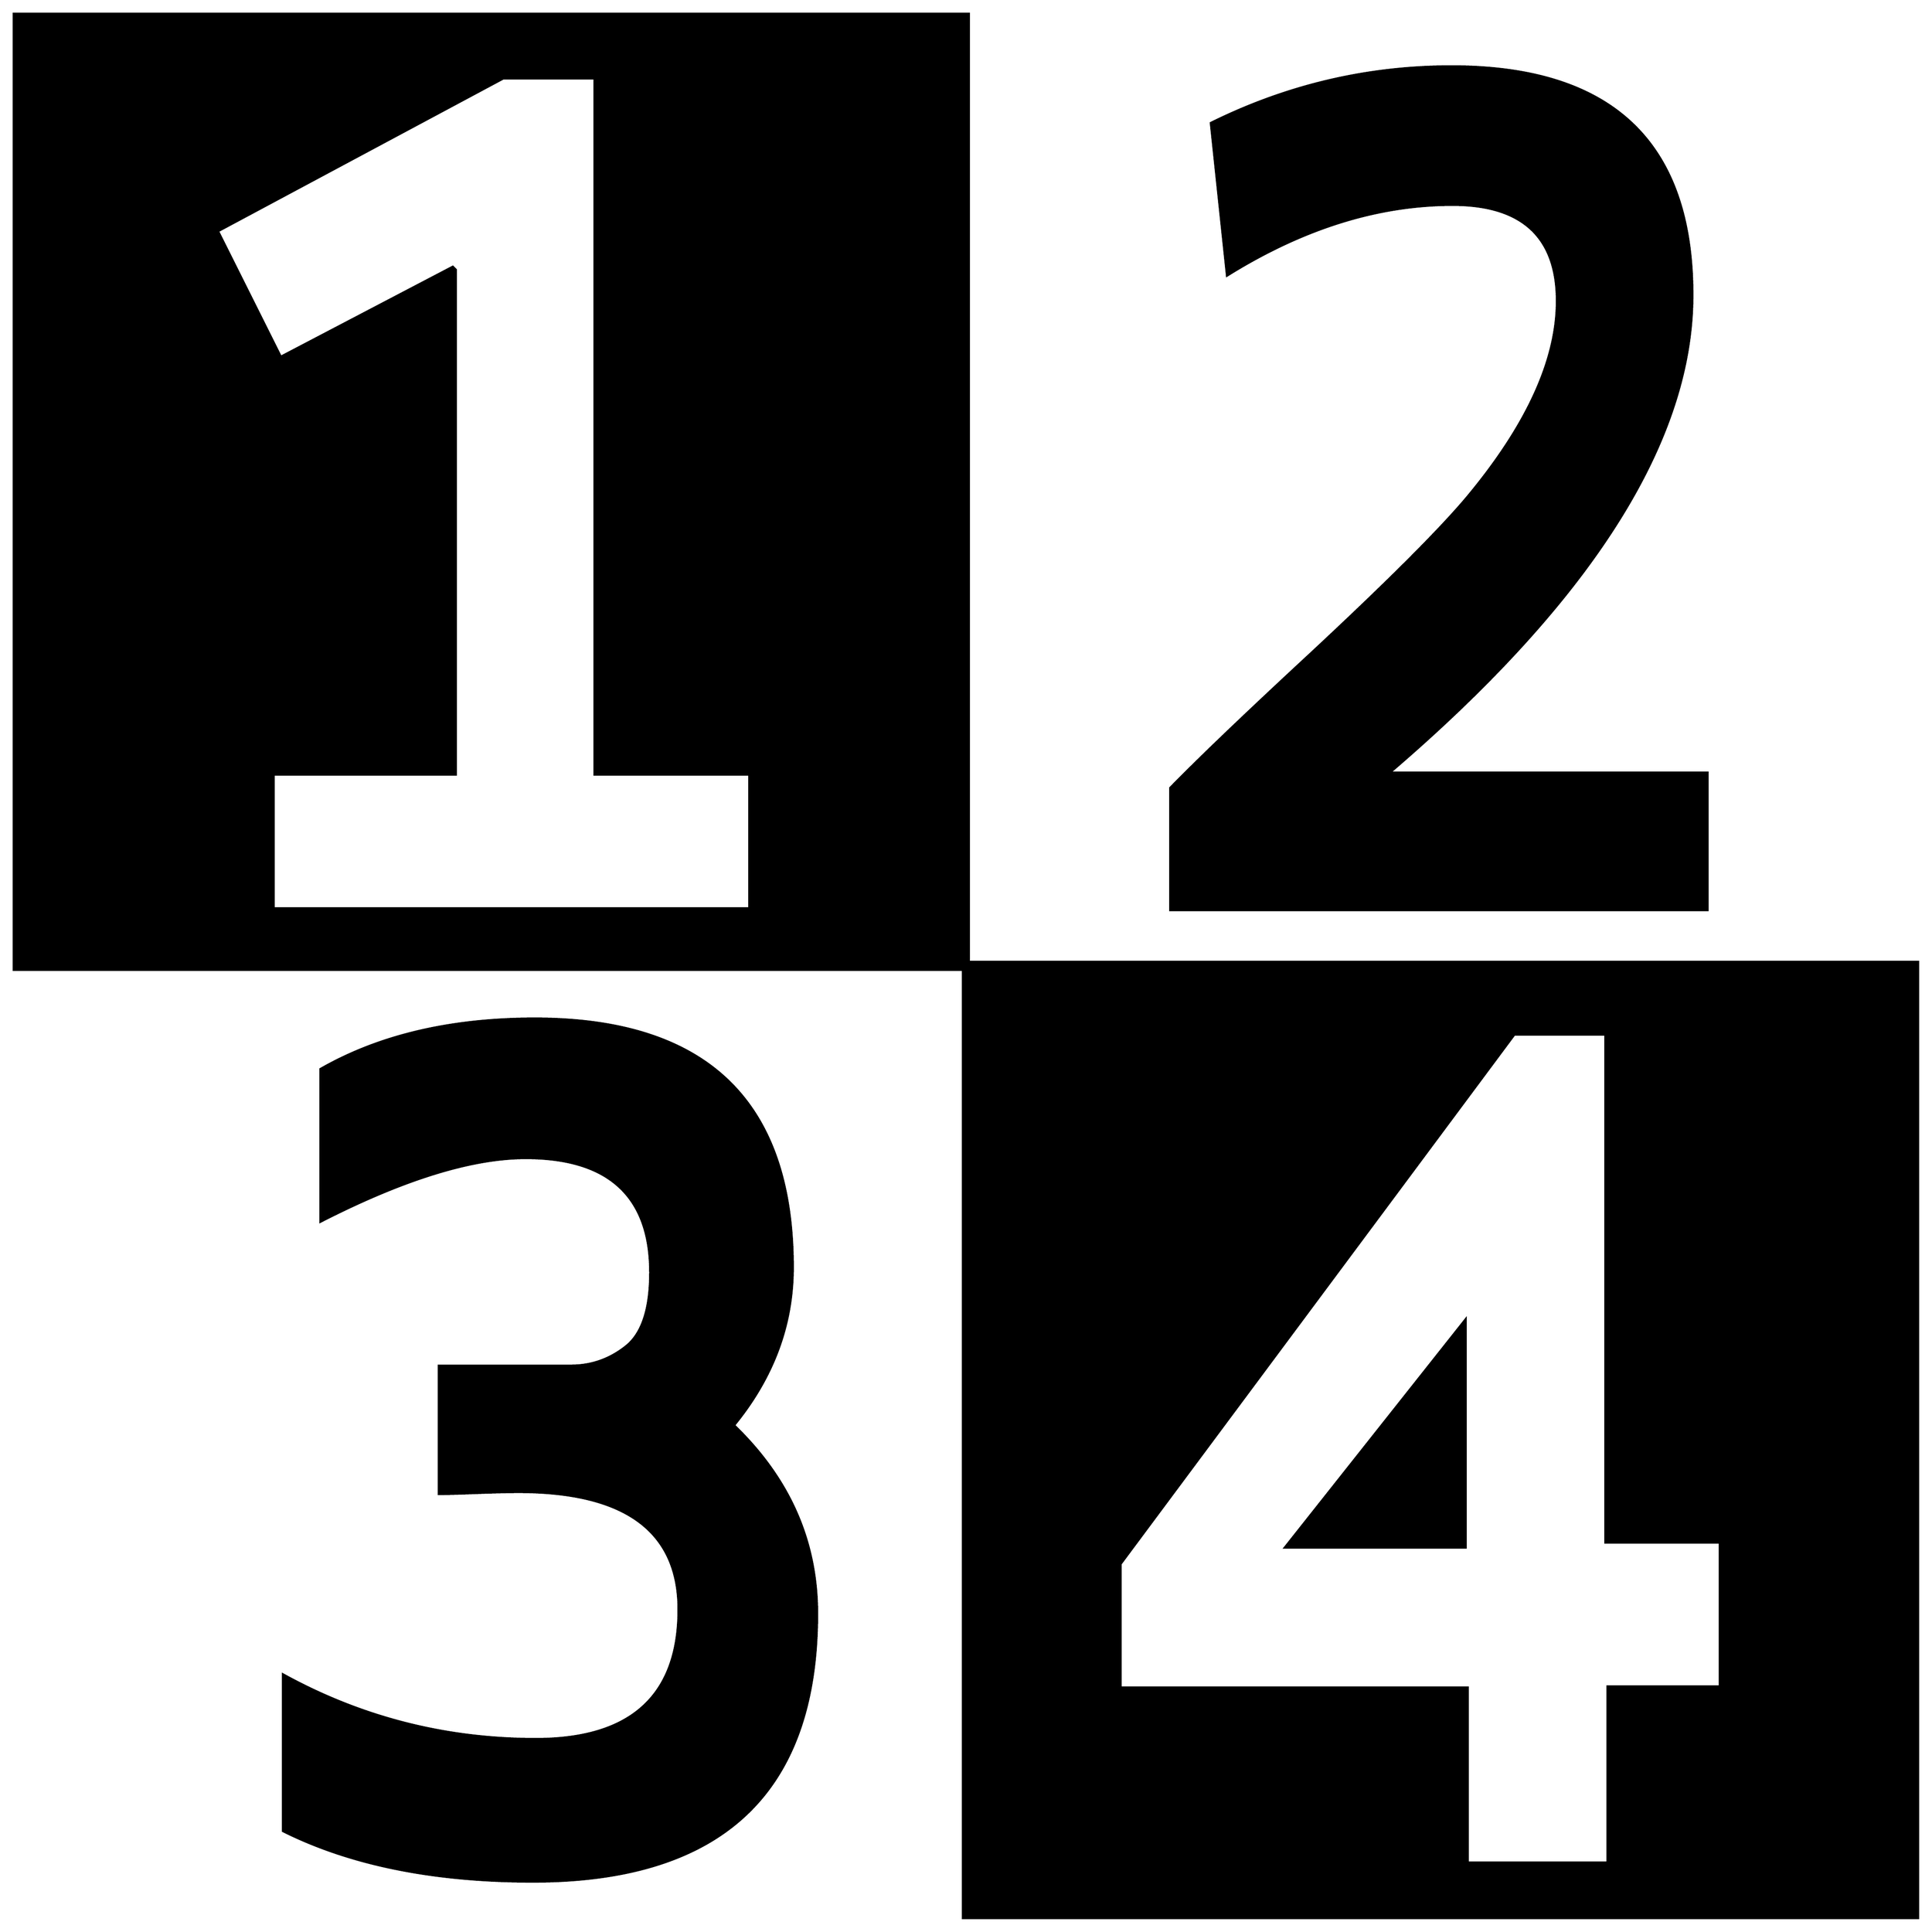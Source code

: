 


\begin{tikzpicture}[y=0.80pt, x=0.80pt, yscale=-1.0, xscale=1.0, inner sep=0pt, outer sep=0pt]
\begin{scope}[shift={(100.0,1715.0)},nonzero rule]
  \path[draw=.,fill=.,line width=1.600pt] (1756.0,-646.0) --
    (1225.0,-646.0) -- (1225.0,-767.0) .. controls
    (1253.667,-796.333) and (1299.667,-840.333) .. (1363.0,-899.0) ..
    controls (1440.333,-971.0) and (1492.333,-1023.0) ..
    (1519.0,-1055.0) .. controls (1577.667,-1125.667) and
    (1607.0,-1190.0) .. (1607.0,-1248.0) .. controls
    (1607.0,-1311.333) and (1572.667,-1343.0) .. (1504.0,-1343.0) ..
    controls (1430.0,-1343.0) and (1355.667,-1319.667) ..
    (1281.0,-1273.0) -- (1265.0,-1424.0) .. controls
    (1340.333,-1461.333) and (1419.667,-1480.0) .. (1503.0,-1480.0) ..
    controls (1661.667,-1480.0) and (1741.0,-1404.667) ..
    (1741.0,-1254.0) .. controls (1741.0,-1110.0) and
    (1641.333,-952.667) .. (1442.0,-782.0) -- (1756.0,-782.0) --
    (1756.0,-646.0) -- cycle(1964.0,350.0) -- (1020.0,350.0) --
    (1020.0,-587.0) -- (82.0,-587.0) -- (82.0,-1532.0) --
    (1026.0,-1532.0) -- (1026.0,-595.0) -- (1964.0,-595.0) --
    (1964.0,350.0) -- cycle(876.0,49.0) .. controls
    (876.0,225.667) and (782.333,314.0) .. (595.0,314.0) .. controls
    (497.0,314.0) and (414.667,297.333) .. (348.0,264.0) --
    (348.0,109.0) .. controls (425.333,151.667) and (508.667,173.0) ..
    (598.0,173.0) .. controls (692.0,173.0) and (739.0,130.333) ..
    (739.0,45.0) .. controls (739.0,-32.333) and (686.333,-71.0) ..
    (581.0,-71.0) .. controls (571.0,-71.0) and (557.0,-70.667) ..
    (539.0,-70.0) .. controls (521.0,-69.333) and (508.667,-69.0) ..
    (502.0,-69.0) -- (502.0,-196.0) -- (633.0,-196.0) ..
    controls (653.0,-196.0) and (671.0,-202.333) .. (687.0,-215.0)
    .. controls (703.0,-227.667) and (711.0,-252.0) ..
    (711.0,-288.0) .. controls (711.0,-363.333) and (670.0,-401.0)
    .. (588.0,-401.0) .. controls (534.667,-401.0) and
    (467.0,-380.0) .. (385.0,-338.0) -- (385.0,-489.0) ..
    controls (443.0,-522.333) and (513.667,-539.0) .. (597.0,-539.0)
    .. controls (767.0,-539.0) and (852.0,-457.0) ..
    (852.0,-293.0) .. controls (852.0,-236.333) and (832.667,-184.333)
    .. (794.0,-137.0) .. controls (848.667,-84.333) and
    (876.0,-22.333) .. (876.0,49.0) -- cycle(809.0,-648.0) --
    (809.0,-780.0) -- (656.0,-780.0) -- (656.0,-1468.0) --
    (566.0,-1468.0) -- (284.0,-1317.0) -- (346.0,-1193.0) --
    (516.0,-1282.0) -- (519.0,-1279.0) -- (519.0,-780.0) --
    (339.0,-780.0) -- (339.0,-648.0) -- (809.0,-648.0) --
    cycle(1768.0,121.0) -- (1768.0,-21.0) -- (1655.0,-21.0) --
    (1655.0,-523.0) -- (1565.0,-523.0) -- (1176.0,0.0) --
    (1176.0,122.0) -- (1519.0,122.0) -- (1519.0,295.0) --
    (1657.0,295.0) -- (1657.0,121.0) -- (1768.0,121.0) --
    cycle(1517.0,-16.0) -- (1338.0,-16.0) -- (1517.0,-242.0) --
    (1517.0,-16.0) -- cycle;
\end{scope}

\end{tikzpicture}


